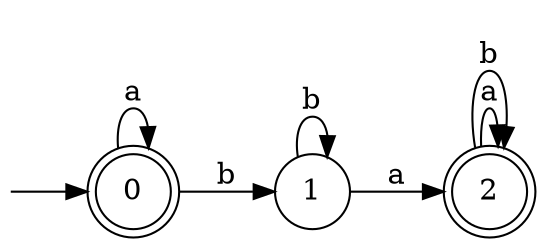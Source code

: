 digraph Automaton {
	 rankdir=LR
	n0[shape=none label="" height=0 width=0 ]
	n0->0
	0[shape=doublecircle]
	2[shape=doublecircle]
	node [shape = circle]
	0
	1
	2
	0 -> 0 [label="a"]
	0 -> 1 [label="b"]
	1 -> 2 [label="a"]
	1 -> 1 [label="b"]
	2 -> 2 [label="a"]
	2 -> 2 [label="b"]
}
